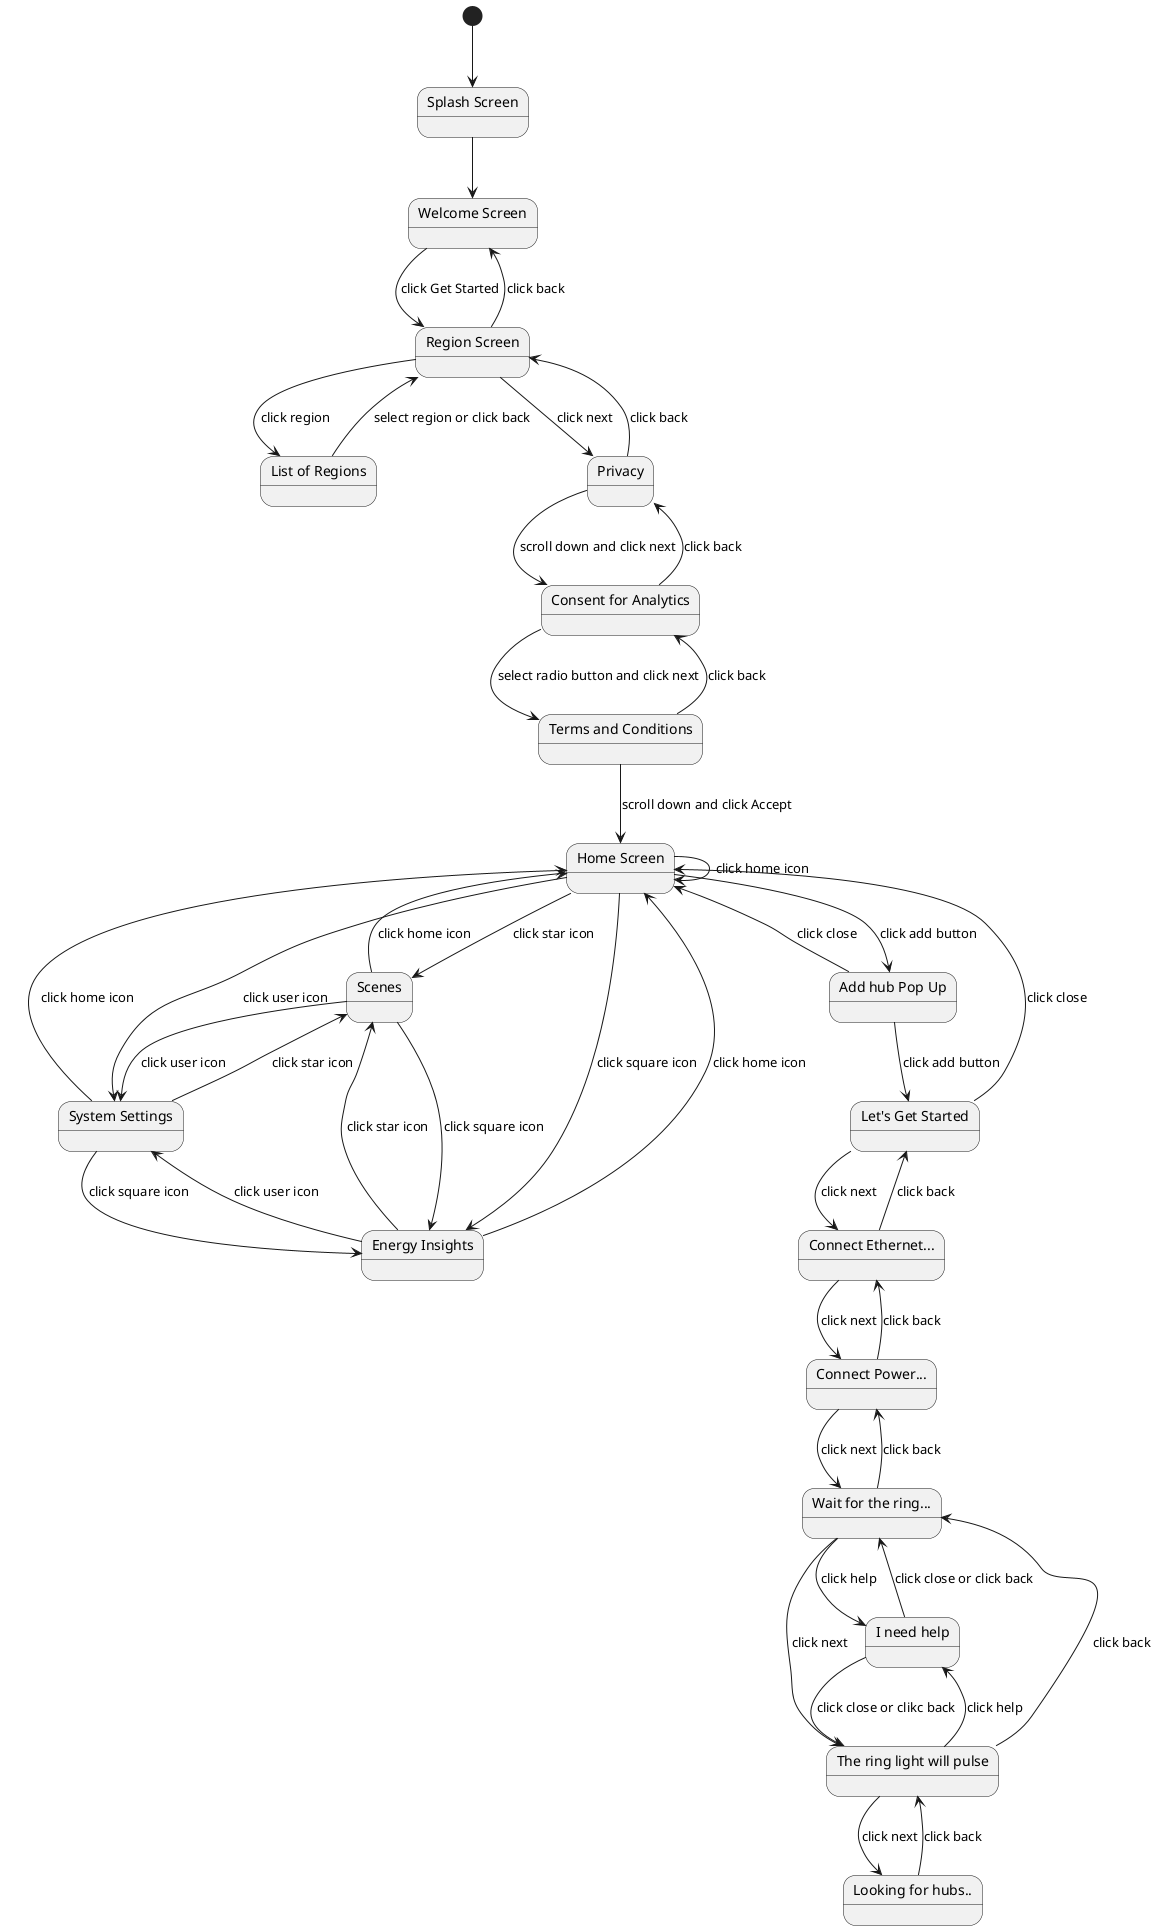 @startuml app_fsm

state "Splash Screen"  as splash
state "Welcome Screen" as welcome
state "Region Screen" as region
state "List of Regions" as listRegions
state "Privacy" as privacy
state "Consent for Analytics" as consent
state "Terms and Conditions" as terms
state "Home Screen" as home

state "Scenes" as scenes
state "Energy Insights" as energy
state "System Settings" as settings

state "Add hub Pop Up" as addHub
state "Let's Get Started" as started
state "Connect Ethernet..." as connectEth
state "Connect Power..." as connectPwr
state "Wait for the ring..." as waitForRing
state "The ring light will pulse" as ringPulse
state "Looking for hubs.." as LookingForHubs
state "I need help" as help

[*] --> splash
splash --> welcome
welcome --> region : click Get Started
region --> welcome : click back

region --> listRegions : click region
listRegions --> region : select region or click back

region --> privacy : click next
privacy --> region: click back

privacy --> consent : scroll down and click next
consent --> privacy : click back

consent --> terms : select radio button and click next
terms --> consent: click back
terms --> home : scroll down and click Accept

/'
* home screen transitions
'/

home --> home : click home icon
home --> scenes : click star icon 
scenes --> home : click home icon

home --> energy : click square icon
energy --> home : click home icon

home --> settings: click user icon
settings --> home: click home icon

home --> addHub : click add button
addHub --> home : click close

scenes --> energy : click square icon
energy --> scenes : click star icon

energy --> settings : click user icon
settings --> energy : click square icon
settings --> scenes : click star icon
scenes --> settings : click user icon

/'*************************'/

addHub --> started : click add button 
started --> home : click close

started --> connectEth: click next
connectEth --> started: click back

connectEth --> connectPwr : click next
connectPwr --> connectEth : click back

connectPwr --> waitForRing : click next
waitForRing --> connectPwr : click back
waitForRing --> help : click help
help --> waitForRing : click close or click back

waitForRing --> ringPulse : click next
ringPulse --> waitForRing : click back
ringPulse --> help : click help
help --> ringPulse : click close or clikc back

ringPulse --> LookingForHubs : click next
LookingForHubs --> ringPulse : click back
@enduml

